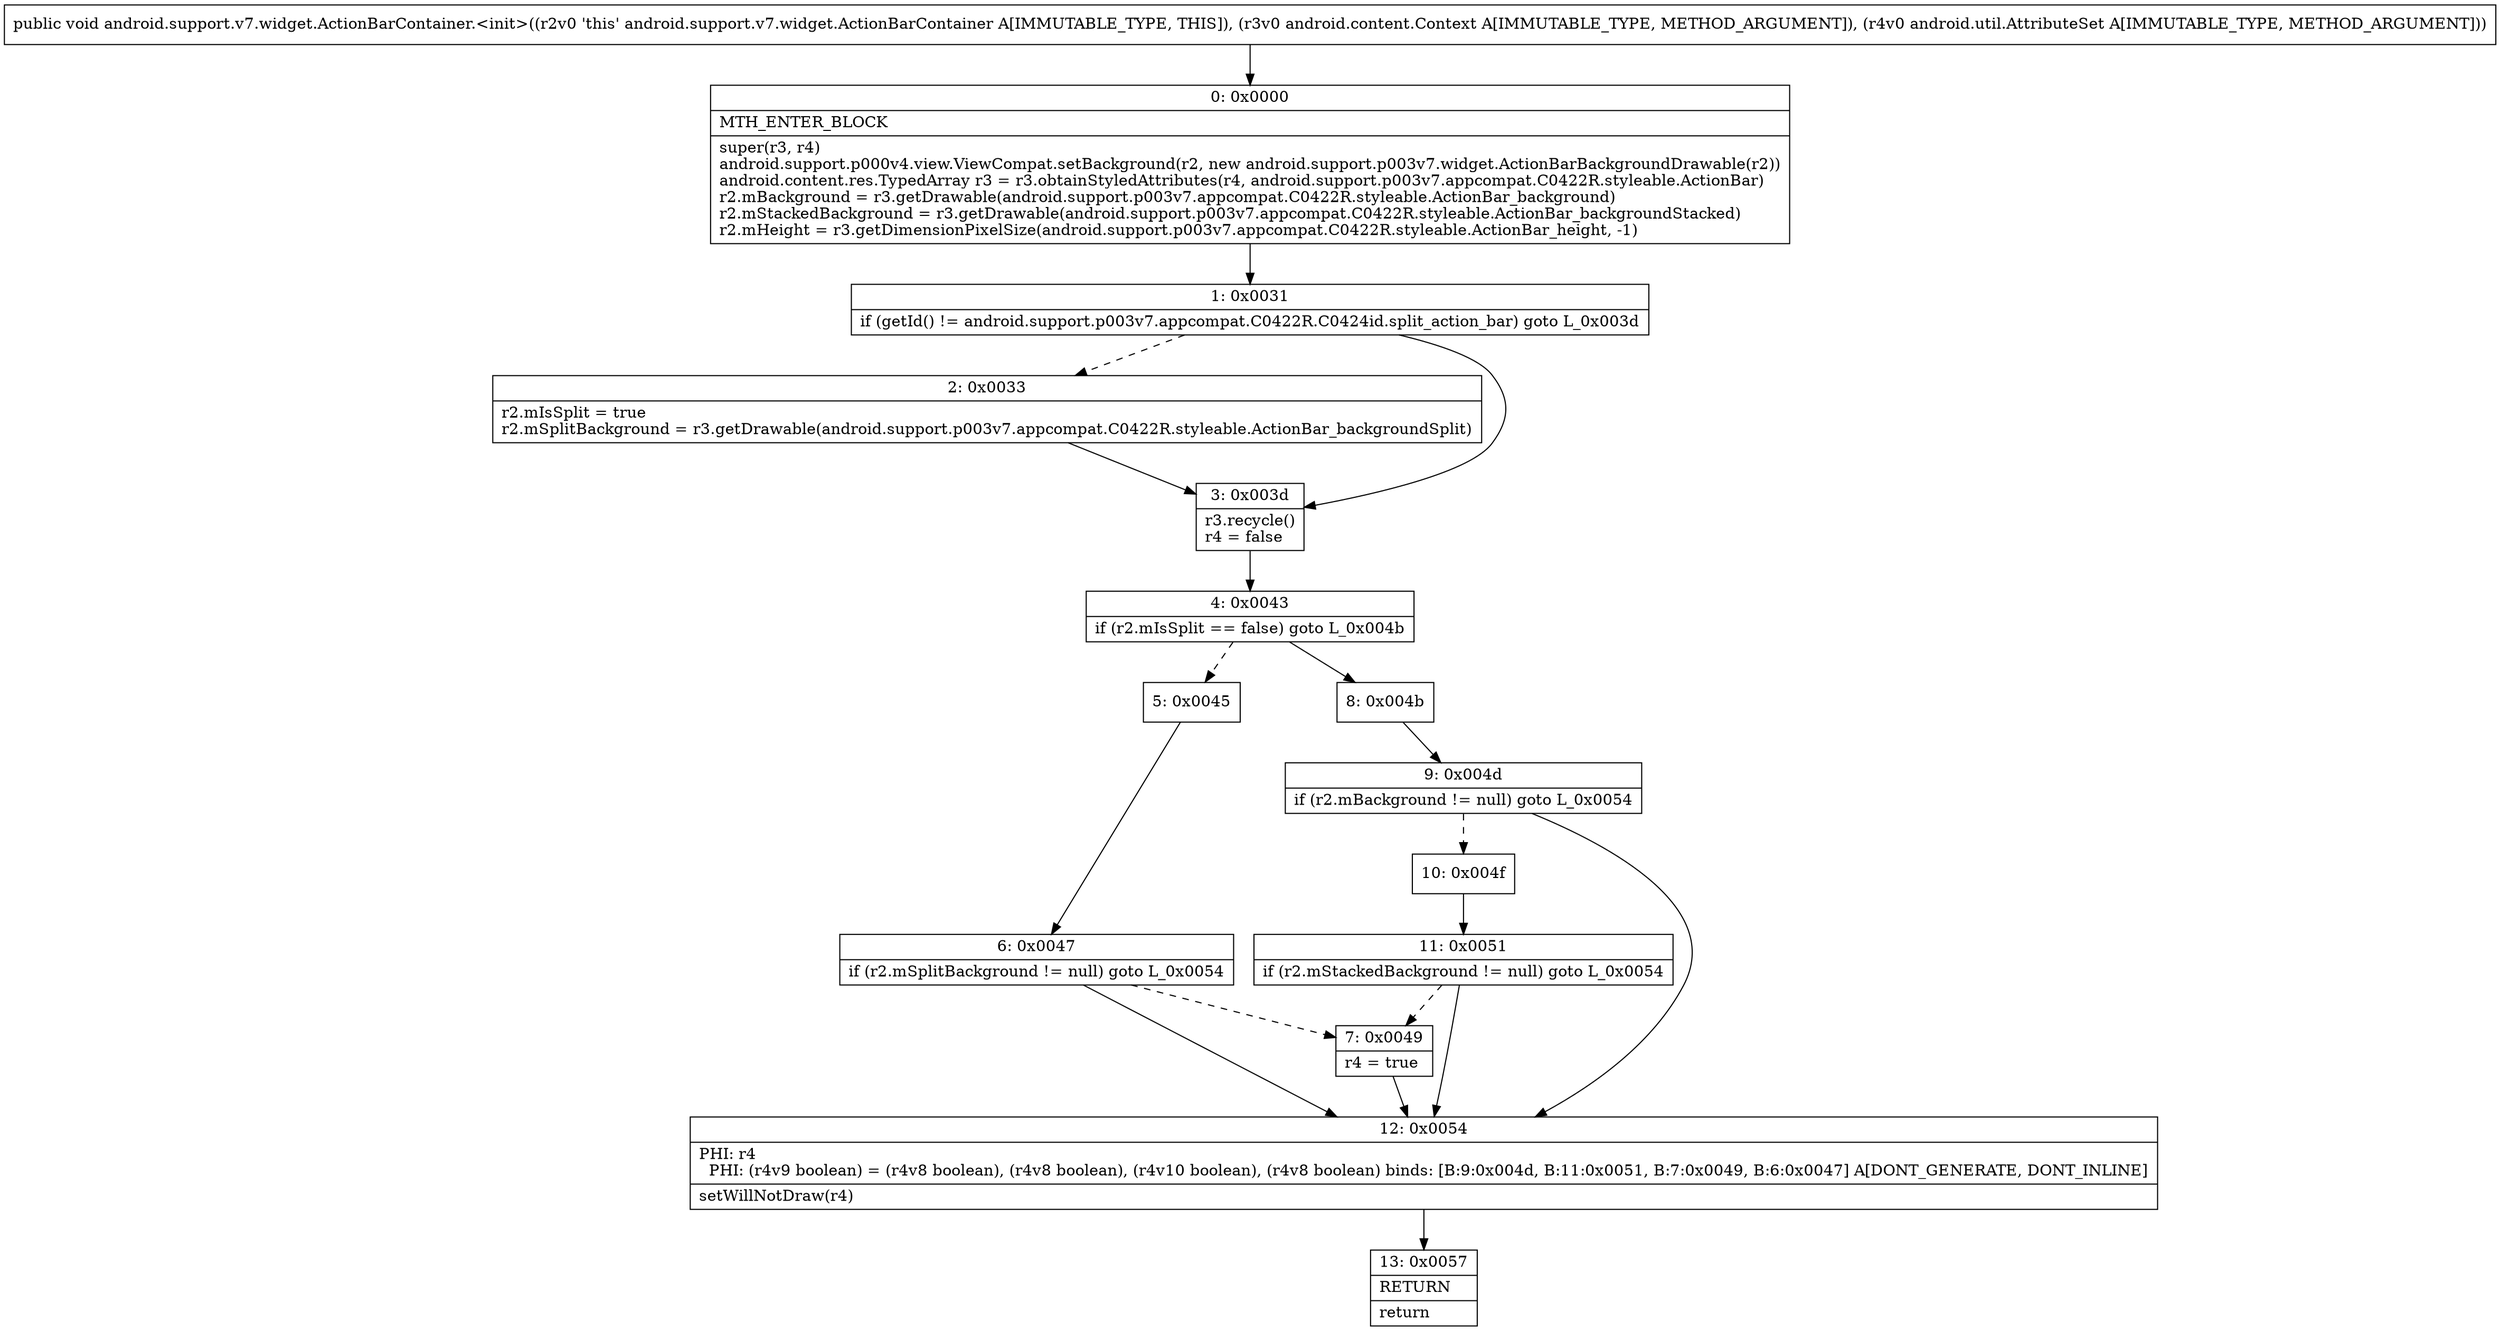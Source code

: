 digraph "CFG forandroid.support.v7.widget.ActionBarContainer.\<init\>(Landroid\/content\/Context;Landroid\/util\/AttributeSet;)V" {
Node_0 [shape=record,label="{0\:\ 0x0000|MTH_ENTER_BLOCK\l|super(r3, r4)\landroid.support.p000v4.view.ViewCompat.setBackground(r2, new android.support.p003v7.widget.ActionBarBackgroundDrawable(r2))\landroid.content.res.TypedArray r3 = r3.obtainStyledAttributes(r4, android.support.p003v7.appcompat.C0422R.styleable.ActionBar)\lr2.mBackground = r3.getDrawable(android.support.p003v7.appcompat.C0422R.styleable.ActionBar_background)\lr2.mStackedBackground = r3.getDrawable(android.support.p003v7.appcompat.C0422R.styleable.ActionBar_backgroundStacked)\lr2.mHeight = r3.getDimensionPixelSize(android.support.p003v7.appcompat.C0422R.styleable.ActionBar_height, \-1)\l}"];
Node_1 [shape=record,label="{1\:\ 0x0031|if (getId() != android.support.p003v7.appcompat.C0422R.C0424id.split_action_bar) goto L_0x003d\l}"];
Node_2 [shape=record,label="{2\:\ 0x0033|r2.mIsSplit = true\lr2.mSplitBackground = r3.getDrawable(android.support.p003v7.appcompat.C0422R.styleable.ActionBar_backgroundSplit)\l}"];
Node_3 [shape=record,label="{3\:\ 0x003d|r3.recycle()\lr4 = false\l}"];
Node_4 [shape=record,label="{4\:\ 0x0043|if (r2.mIsSplit == false) goto L_0x004b\l}"];
Node_5 [shape=record,label="{5\:\ 0x0045}"];
Node_6 [shape=record,label="{6\:\ 0x0047|if (r2.mSplitBackground != null) goto L_0x0054\l}"];
Node_7 [shape=record,label="{7\:\ 0x0049|r4 = true\l}"];
Node_8 [shape=record,label="{8\:\ 0x004b}"];
Node_9 [shape=record,label="{9\:\ 0x004d|if (r2.mBackground != null) goto L_0x0054\l}"];
Node_10 [shape=record,label="{10\:\ 0x004f}"];
Node_11 [shape=record,label="{11\:\ 0x0051|if (r2.mStackedBackground != null) goto L_0x0054\l}"];
Node_12 [shape=record,label="{12\:\ 0x0054|PHI: r4 \l  PHI: (r4v9 boolean) = (r4v8 boolean), (r4v8 boolean), (r4v10 boolean), (r4v8 boolean) binds: [B:9:0x004d, B:11:0x0051, B:7:0x0049, B:6:0x0047] A[DONT_GENERATE, DONT_INLINE]\l|setWillNotDraw(r4)\l}"];
Node_13 [shape=record,label="{13\:\ 0x0057|RETURN\l|return\l}"];
MethodNode[shape=record,label="{public void android.support.v7.widget.ActionBarContainer.\<init\>((r2v0 'this' android.support.v7.widget.ActionBarContainer A[IMMUTABLE_TYPE, THIS]), (r3v0 android.content.Context A[IMMUTABLE_TYPE, METHOD_ARGUMENT]), (r4v0 android.util.AttributeSet A[IMMUTABLE_TYPE, METHOD_ARGUMENT])) }"];
MethodNode -> Node_0;
Node_0 -> Node_1;
Node_1 -> Node_2[style=dashed];
Node_1 -> Node_3;
Node_2 -> Node_3;
Node_3 -> Node_4;
Node_4 -> Node_5[style=dashed];
Node_4 -> Node_8;
Node_5 -> Node_6;
Node_6 -> Node_7[style=dashed];
Node_6 -> Node_12;
Node_7 -> Node_12;
Node_8 -> Node_9;
Node_9 -> Node_10[style=dashed];
Node_9 -> Node_12;
Node_10 -> Node_11;
Node_11 -> Node_12;
Node_11 -> Node_7[style=dashed];
Node_12 -> Node_13;
}

